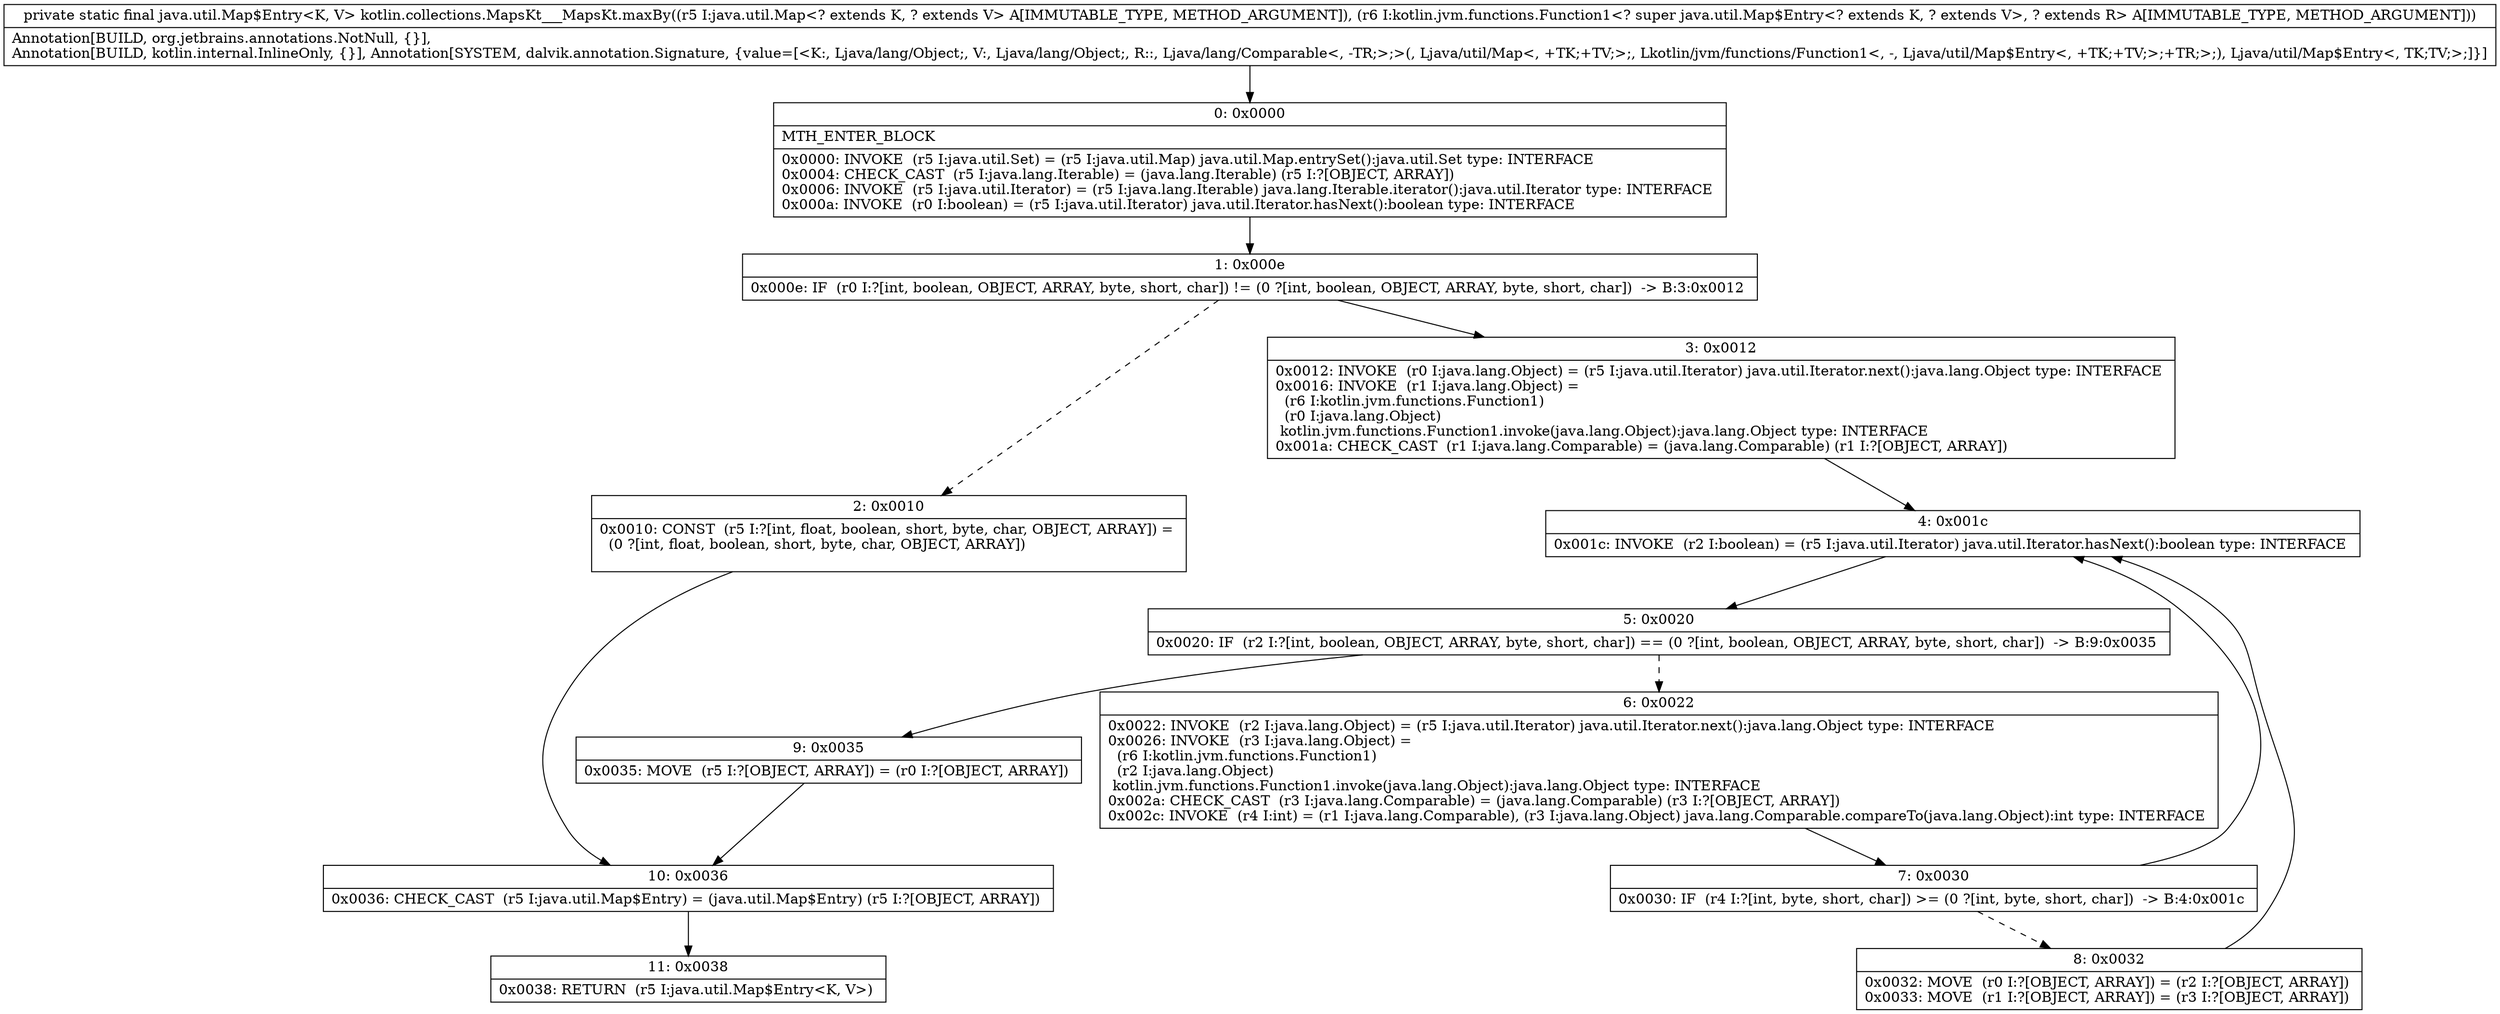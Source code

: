 digraph "CFG forkotlin.collections.MapsKt___MapsKt.maxBy(Ljava\/util\/Map;Lkotlin\/jvm\/functions\/Function1;)Ljava\/util\/Map$Entry;" {
Node_0 [shape=record,label="{0\:\ 0x0000|MTH_ENTER_BLOCK\l|0x0000: INVOKE  (r5 I:java.util.Set) = (r5 I:java.util.Map) java.util.Map.entrySet():java.util.Set type: INTERFACE \l0x0004: CHECK_CAST  (r5 I:java.lang.Iterable) = (java.lang.Iterable) (r5 I:?[OBJECT, ARRAY]) \l0x0006: INVOKE  (r5 I:java.util.Iterator) = (r5 I:java.lang.Iterable) java.lang.Iterable.iterator():java.util.Iterator type: INTERFACE \l0x000a: INVOKE  (r0 I:boolean) = (r5 I:java.util.Iterator) java.util.Iterator.hasNext():boolean type: INTERFACE \l}"];
Node_1 [shape=record,label="{1\:\ 0x000e|0x000e: IF  (r0 I:?[int, boolean, OBJECT, ARRAY, byte, short, char]) != (0 ?[int, boolean, OBJECT, ARRAY, byte, short, char])  \-\> B:3:0x0012 \l}"];
Node_2 [shape=record,label="{2\:\ 0x0010|0x0010: CONST  (r5 I:?[int, float, boolean, short, byte, char, OBJECT, ARRAY]) = \l  (0 ?[int, float, boolean, short, byte, char, OBJECT, ARRAY])\l \l}"];
Node_3 [shape=record,label="{3\:\ 0x0012|0x0012: INVOKE  (r0 I:java.lang.Object) = (r5 I:java.util.Iterator) java.util.Iterator.next():java.lang.Object type: INTERFACE \l0x0016: INVOKE  (r1 I:java.lang.Object) = \l  (r6 I:kotlin.jvm.functions.Function1)\l  (r0 I:java.lang.Object)\l kotlin.jvm.functions.Function1.invoke(java.lang.Object):java.lang.Object type: INTERFACE \l0x001a: CHECK_CAST  (r1 I:java.lang.Comparable) = (java.lang.Comparable) (r1 I:?[OBJECT, ARRAY]) \l}"];
Node_4 [shape=record,label="{4\:\ 0x001c|0x001c: INVOKE  (r2 I:boolean) = (r5 I:java.util.Iterator) java.util.Iterator.hasNext():boolean type: INTERFACE \l}"];
Node_5 [shape=record,label="{5\:\ 0x0020|0x0020: IF  (r2 I:?[int, boolean, OBJECT, ARRAY, byte, short, char]) == (0 ?[int, boolean, OBJECT, ARRAY, byte, short, char])  \-\> B:9:0x0035 \l}"];
Node_6 [shape=record,label="{6\:\ 0x0022|0x0022: INVOKE  (r2 I:java.lang.Object) = (r5 I:java.util.Iterator) java.util.Iterator.next():java.lang.Object type: INTERFACE \l0x0026: INVOKE  (r3 I:java.lang.Object) = \l  (r6 I:kotlin.jvm.functions.Function1)\l  (r2 I:java.lang.Object)\l kotlin.jvm.functions.Function1.invoke(java.lang.Object):java.lang.Object type: INTERFACE \l0x002a: CHECK_CAST  (r3 I:java.lang.Comparable) = (java.lang.Comparable) (r3 I:?[OBJECT, ARRAY]) \l0x002c: INVOKE  (r4 I:int) = (r1 I:java.lang.Comparable), (r3 I:java.lang.Object) java.lang.Comparable.compareTo(java.lang.Object):int type: INTERFACE \l}"];
Node_7 [shape=record,label="{7\:\ 0x0030|0x0030: IF  (r4 I:?[int, byte, short, char]) \>= (0 ?[int, byte, short, char])  \-\> B:4:0x001c \l}"];
Node_8 [shape=record,label="{8\:\ 0x0032|0x0032: MOVE  (r0 I:?[OBJECT, ARRAY]) = (r2 I:?[OBJECT, ARRAY]) \l0x0033: MOVE  (r1 I:?[OBJECT, ARRAY]) = (r3 I:?[OBJECT, ARRAY]) \l}"];
Node_9 [shape=record,label="{9\:\ 0x0035|0x0035: MOVE  (r5 I:?[OBJECT, ARRAY]) = (r0 I:?[OBJECT, ARRAY]) \l}"];
Node_10 [shape=record,label="{10\:\ 0x0036|0x0036: CHECK_CAST  (r5 I:java.util.Map$Entry) = (java.util.Map$Entry) (r5 I:?[OBJECT, ARRAY]) \l}"];
Node_11 [shape=record,label="{11\:\ 0x0038|0x0038: RETURN  (r5 I:java.util.Map$Entry\<K, V\>) \l}"];
MethodNode[shape=record,label="{private static final java.util.Map$Entry\<K, V\> kotlin.collections.MapsKt___MapsKt.maxBy((r5 I:java.util.Map\<? extends K, ? extends V\> A[IMMUTABLE_TYPE, METHOD_ARGUMENT]), (r6 I:kotlin.jvm.functions.Function1\<? super java.util.Map$Entry\<? extends K, ? extends V\>, ? extends R\> A[IMMUTABLE_TYPE, METHOD_ARGUMENT]))  | Annotation[BUILD, org.jetbrains.annotations.NotNull, \{\}], \lAnnotation[BUILD, kotlin.internal.InlineOnly, \{\}], Annotation[SYSTEM, dalvik.annotation.Signature, \{value=[\<K:, Ljava\/lang\/Object;, V:, Ljava\/lang\/Object;, R::, Ljava\/lang\/Comparable\<, \-TR;\>;\>(, Ljava\/util\/Map\<, +TK;+TV;\>;, Lkotlin\/jvm\/functions\/Function1\<, \-, Ljava\/util\/Map$Entry\<, +TK;+TV;\>;+TR;\>;), Ljava\/util\/Map$Entry\<, TK;TV;\>;]\}]\l}"];
MethodNode -> Node_0;
Node_0 -> Node_1;
Node_1 -> Node_2[style=dashed];
Node_1 -> Node_3;
Node_2 -> Node_10;
Node_3 -> Node_4;
Node_4 -> Node_5;
Node_5 -> Node_6[style=dashed];
Node_5 -> Node_9;
Node_6 -> Node_7;
Node_7 -> Node_4;
Node_7 -> Node_8[style=dashed];
Node_8 -> Node_4;
Node_9 -> Node_10;
Node_10 -> Node_11;
}

